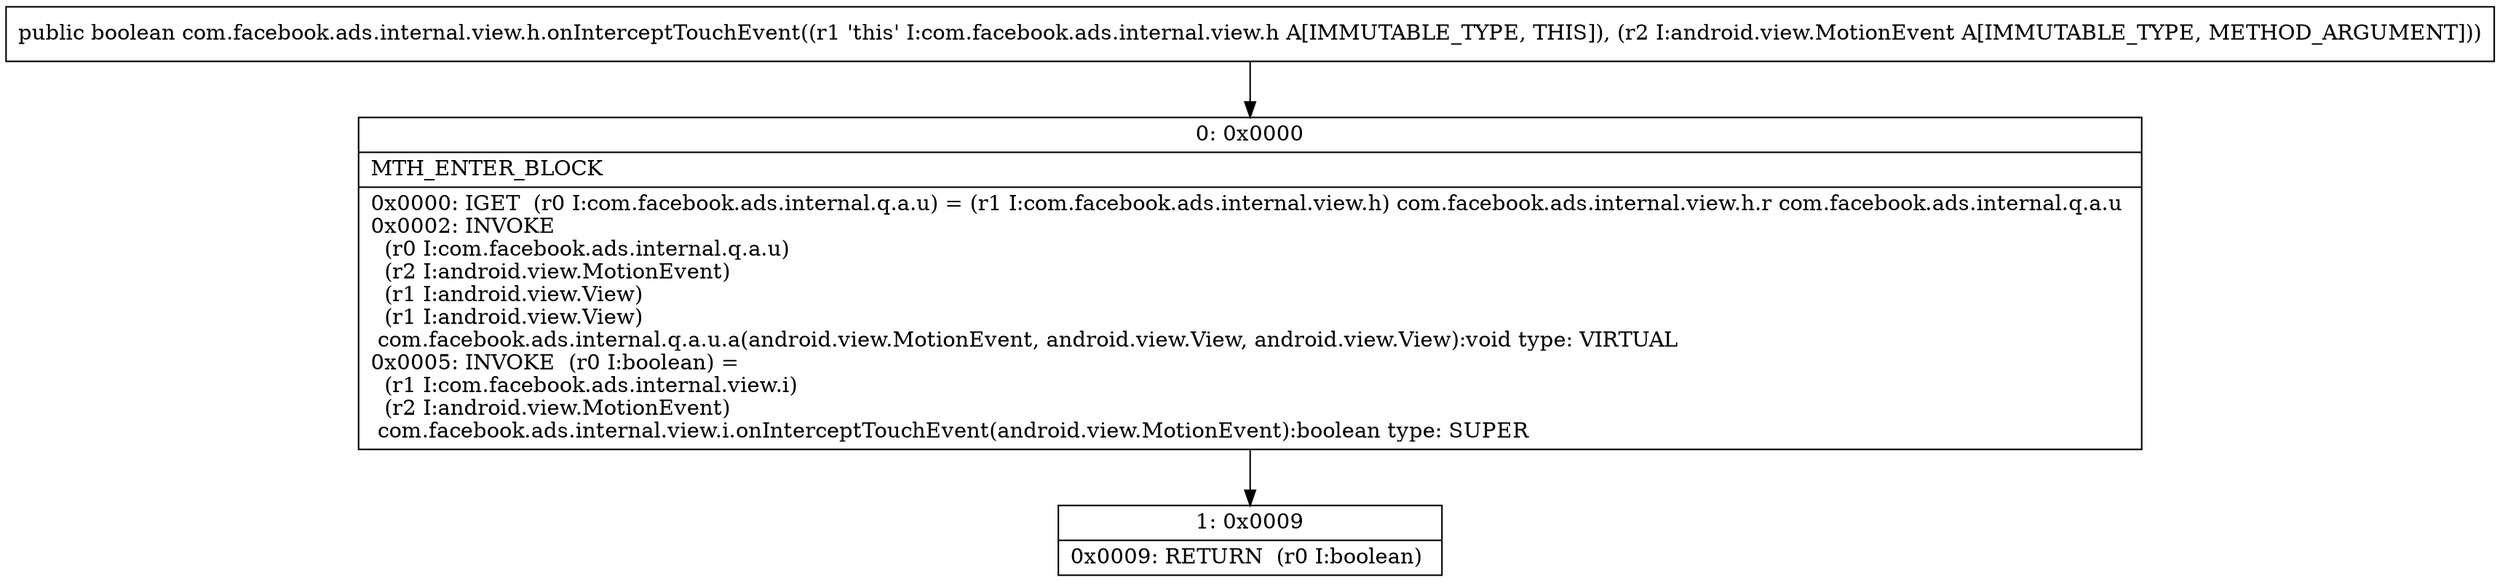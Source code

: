 digraph "CFG forcom.facebook.ads.internal.view.h.onInterceptTouchEvent(Landroid\/view\/MotionEvent;)Z" {
Node_0 [shape=record,label="{0\:\ 0x0000|MTH_ENTER_BLOCK\l|0x0000: IGET  (r0 I:com.facebook.ads.internal.q.a.u) = (r1 I:com.facebook.ads.internal.view.h) com.facebook.ads.internal.view.h.r com.facebook.ads.internal.q.a.u \l0x0002: INVOKE  \l  (r0 I:com.facebook.ads.internal.q.a.u)\l  (r2 I:android.view.MotionEvent)\l  (r1 I:android.view.View)\l  (r1 I:android.view.View)\l com.facebook.ads.internal.q.a.u.a(android.view.MotionEvent, android.view.View, android.view.View):void type: VIRTUAL \l0x0005: INVOKE  (r0 I:boolean) = \l  (r1 I:com.facebook.ads.internal.view.i)\l  (r2 I:android.view.MotionEvent)\l com.facebook.ads.internal.view.i.onInterceptTouchEvent(android.view.MotionEvent):boolean type: SUPER \l}"];
Node_1 [shape=record,label="{1\:\ 0x0009|0x0009: RETURN  (r0 I:boolean) \l}"];
MethodNode[shape=record,label="{public boolean com.facebook.ads.internal.view.h.onInterceptTouchEvent((r1 'this' I:com.facebook.ads.internal.view.h A[IMMUTABLE_TYPE, THIS]), (r2 I:android.view.MotionEvent A[IMMUTABLE_TYPE, METHOD_ARGUMENT])) }"];
MethodNode -> Node_0;
Node_0 -> Node_1;
}

